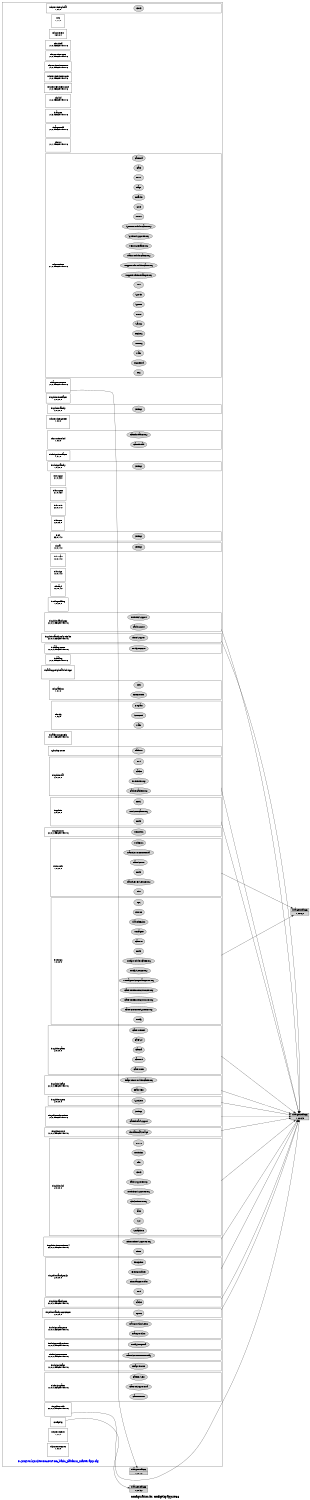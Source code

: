 digraph configuration {
    size="7.5,10";
    rankdir=LR;
    ranksep=".50 equally";
    concentrate=true;
    compound=true;
    label="\nConfiguration for configPkg/app.xe66"
  node [font=Helvetica, fontsize=14, fontcolor=black];  subgraph cluster0 {label=""; __cfg [label="D:/pxqwork/project/5G-DSP/5G_basic_platform_master/app.cfg", color=white, fontcolor=blue];
    node [font=Helvetica, fontsize=10];    subgraph cluster1 {
        label="";
        xdc_services_global__top [shape=box,label="xdc.services.global\n1,0,0,0", color=white];
        xdc_services_global__bot [shape=point,label="", style=invis];
        xdc_services_global_Clock [style=filled,fillcolor=lightgray, label="Clock"];
        xdc_services_global__top -> xdc_services_global_Clock[style=invis];
        xdc_services_global_Clock -> xdc_services_global__bot[style=invis];
    }
    subgraph cluster2 {
        label="";
        xdc__top [shape=box,label="xdc\n1,1,1,0", color=white];
        xdc__bot [shape=point,label="", style=invis];
    }
    subgraph cluster3 {
        label="";
        xdc_corevers__top [shape=box,label="xdc.corevers\n16,0,2,0", color=white];
    }
    subgraph cluster4 {
        label="";
        xdc_shelf__top [shape=box,label="xdc.shelf\n1,0,0,1550297790176", color=white];
    }
    subgraph cluster5 {
        label="";
        xdc_services_spec__top [shape=box,label="xdc.services.spec\n1,0,0,1550297790176", color=white];
    }
    subgraph cluster6 {
        label="";
        xdc_services_intern_xsr__top [shape=box,label="xdc.services.intern.xsr\n1,0,0,1550297790176", color=white];
    }
    subgraph cluster7 {
        label="";
        xdc_services_intern_gen__top [shape=box,label="xdc.services.intern.gen\n1,0,0,1550297790176", color=white];
    }
    subgraph cluster8 {
        label="";
        xdc_services_intern_cmd__top [shape=box,label="xdc.services.intern.cmd\n1,0,0,1550297790176", color=white];
    }
    subgraph cluster9 {
        label="";
        xdc_bld__top [shape=box,label="xdc.bld\n1,0,2,1550297790176", color=white];
        xdc_bld__bot [shape=point,label="", style=invis];
    }
    subgraph cluster10 {
        label="";
        ti_targets__top [shape=box,label="ti.targets\n1,0,3,1550297790176", color=white];
        ti_targets__bot [shape=point,label="", style=invis];
    }
    subgraph cluster11 {
        label="";
        ti_targets_elf__top [shape=box,label="ti.targets.elf\n1,0,0,1550297790176", color=white];
        ti_targets_elf__bot [shape=point,label="", style=invis];
    }
    subgraph cluster12 {
        label="";
        xdc_rov__top [shape=box,label="xdc.rov\n1,0,1,1550297790176", color=white];
        xdc_rov__bot [shape=point,label="", style=invis];
    }
    subgraph cluster13 {
        label="";
        xdc_runtime__top [shape=box,label="xdc.runtime\n2,1,0,1550297790176", color=white];
        xdc_runtime__bot [shape=point,label="", style=invis];
        xdc_runtime_Assert [style=filled,fillcolor=lightgray, label="Assert"];
        xdc_runtime__top -> xdc_runtime_Assert[style=invis];
        xdc_runtime_Assert -> xdc_runtime__bot[style=invis];
        xdc_runtime_Core [style=filled,fillcolor=lightgray, label="Core"];
        xdc_runtime__top -> xdc_runtime_Core[style=invis];
        xdc_runtime_Core -> xdc_runtime__bot[style=invis];
        xdc_runtime_Defaults [style=filled,fillcolor=lightgray, label="Defaults"];
        xdc_runtime__top -> xdc_runtime_Defaults[style=invis];
        xdc_runtime_Defaults -> xdc_runtime__bot[style=invis];
        xdc_runtime_Diags [style=filled,fillcolor=lightgray, label="Diags"];
        xdc_runtime__top -> xdc_runtime_Diags[style=invis];
        xdc_runtime_Diags -> xdc_runtime__bot[style=invis];
        xdc_runtime_Error [style=filled,fillcolor=lightgray, label="Error"];
        xdc_runtime__top -> xdc_runtime_Error[style=invis];
        xdc_runtime_Error -> xdc_runtime__bot[style=invis];
        xdc_runtime_Gate [style=filled,fillcolor=lightgray, label="Gate"];
        xdc_runtime__top -> xdc_runtime_Gate[style=invis];
        xdc_runtime_Gate -> xdc_runtime__bot[style=invis];
        xdc_runtime_GateNull [style=filled,fillcolor=lightgray, label="GateNull"];
        xdc_runtime__top -> xdc_runtime_GateNull[style=invis];
        xdc_runtime_GateNull -> xdc_runtime__bot[style=invis];
        xdc_runtime_Log [style=filled,fillcolor=lightgray, label="Log"];
        xdc_runtime__top -> xdc_runtime_Log[style=invis];
        xdc_runtime_Log -> xdc_runtime__bot[style=invis];
        xdc_runtime_LoggerBuf [style=filled,fillcolor=lightgray, label="LoggerBuf"];
        xdc_runtime__top -> xdc_runtime_LoggerBuf[style=invis];
        xdc_runtime_LoggerBuf -> xdc_runtime__bot[style=invis];
        xdc_runtime_Main [style=filled,fillcolor=lightgray, label="Main"];
        xdc_runtime__top -> xdc_runtime_Main[style=invis];
        xdc_runtime_Main -> xdc_runtime__bot[style=invis];
        xdc_runtime_Memory [style=filled,fillcolor=lightgray, label="Memory"];
        xdc_runtime__top -> xdc_runtime_Memory[style=invis];
        xdc_runtime_Memory -> xdc_runtime__bot[style=invis];
        xdc_runtime_Registry [style=filled,fillcolor=lightgray, label="Registry"];
        xdc_runtime__top -> xdc_runtime_Registry[style=invis];
        xdc_runtime_Registry -> xdc_runtime__bot[style=invis];
        xdc_runtime_Startup [style=filled,fillcolor=lightgray, label="Startup"];
        xdc_runtime__top -> xdc_runtime_Startup[style=invis];
        xdc_runtime_Startup -> xdc_runtime__bot[style=invis];
        xdc_runtime_Reset [style=filled,fillcolor=lightgray, label="Reset"];
        xdc_runtime__top -> xdc_runtime_Reset[style=invis];
        xdc_runtime_Reset -> xdc_runtime__bot[style=invis];
        xdc_runtime_System [style=filled,fillcolor=lightgray, label="System"];
        xdc_runtime__top -> xdc_runtime_System[style=invis];
        xdc_runtime_System -> xdc_runtime__bot[style=invis];
        xdc_runtime_SysMin [style=filled,fillcolor=lightgray, label="SysMin"];
        xdc_runtime__top -> xdc_runtime_SysMin[style=invis];
        xdc_runtime_SysMin -> xdc_runtime__bot[style=invis];
        xdc_runtime_Text [style=filled,fillcolor=lightgray, label="Text"];
        xdc_runtime__top -> xdc_runtime_Text[style=invis];
        xdc_runtime_Text -> xdc_runtime__bot[style=invis];
        xdc_runtime_LoggerBuf_TimestampProxy [style=filled,fillcolor=lightgray, label="LoggerBuf_TimestampProxy"];
        xdc_runtime__top -> xdc_runtime_LoggerBuf_TimestampProxy[style=invis];
        xdc_runtime_LoggerBuf_TimestampProxy -> xdc_runtime__bot[style=invis];
        xdc_runtime_LoggerBuf_Module_GateProxy [style=filled,fillcolor=lightgray, label="LoggerBuf_Module_GateProxy"];
        xdc_runtime__top -> xdc_runtime_LoggerBuf_Module_GateProxy[style=invis];
        xdc_runtime_LoggerBuf_Module_GateProxy -> xdc_runtime__bot[style=invis];
        xdc_runtime_Main_Module_GateProxy [style=filled,fillcolor=lightgray, label="Main_Module_GateProxy"];
        xdc_runtime__top -> xdc_runtime_Main_Module_GateProxy[style=invis];
        xdc_runtime_Main_Module_GateProxy -> xdc_runtime__bot[style=invis];
        xdc_runtime_Memory_HeapProxy [style=filled,fillcolor=lightgray, label="Memory_HeapProxy"];
        xdc_runtime__top -> xdc_runtime_Memory_HeapProxy[style=invis];
        xdc_runtime_Memory_HeapProxy -> xdc_runtime__bot[style=invis];
        xdc_runtime_System_SupportProxy [style=filled,fillcolor=lightgray, label="System_SupportProxy"];
        xdc_runtime__top -> xdc_runtime_System_SupportProxy[style=invis];
        xdc_runtime_System_SupportProxy -> xdc_runtime__bot[style=invis];
        xdc_runtime_System_Module_GateProxy [style=filled,fillcolor=lightgray, label="System_Module_GateProxy"];
        xdc_runtime__top -> xdc_runtime_System_Module_GateProxy[style=invis];
        xdc_runtime_System_Module_GateProxy -> xdc_runtime__bot[style=invis];
    }
    subgraph cluster14 {
        label="";
        ti_targets_rts6000__top [shape=box,label="ti.targets.rts6000\n1,0,0,1550297790176", color=white];
        ti_targets_rts6000__bot [shape=point,label="", style=invis];
    }
    subgraph cluster15 {
        label="";
        ti_sysbios_interfaces__top [shape=box,label="ti.sysbios.interfaces\n2,0,0,0,0", color=white];
    }
    subgraph cluster16 {
        label="";
        ti_sysbios_family__top [shape=box,label="ti.sysbios.family\n2,0,0,0,0", color=white];
        ti_sysbios_family__bot [shape=point,label="", style=invis];
        ti_sysbios_family_Settings [style=filled,fillcolor=lightgray, label="Settings"];
        ti_sysbios_family__top -> ti_sysbios_family_Settings[style=invis];
        ti_sysbios_family_Settings -> ti_sysbios_family__bot[style=invis];
    }
    subgraph cluster17 {
        label="";
        xdc_services_getset__top [shape=box,label="xdc.services.getset\n1,0,0,0", color=white];
        xdc_services_getset__bot [shape=point,label="", style=invis];
    }
    subgraph cluster18 {
        label="";
        xdc_runtime_knl__top [shape=box,label="xdc.runtime.knl\n1,0,0,0", color=white];
        xdc_runtime_knl__bot [shape=point,label="", style=invis];
        xdc_runtime_knl_GateThread [style=filled,fillcolor=lightgray, label="GateThread"];
        xdc_runtime_knl__top -> xdc_runtime_knl_GateThread[style=invis];
        xdc_runtime_knl_GateThread -> xdc_runtime_knl__bot[style=invis];
        xdc_runtime_knl_GateThread_Proxy [style=filled,fillcolor=lightgray, label="GateThread_Proxy"];
        xdc_runtime_knl__top -> xdc_runtime_knl_GateThread_Proxy[style=invis];
        xdc_runtime_knl_GateThread_Proxy -> xdc_runtime_knl__bot[style=invis];
    }
    subgraph cluster19 {
        label="";
        ti_sdo_ipc_interfaces__top [shape=box,label="ti.sdo.ipc.interfaces\n1,0,1,0", color=white];
    }
    subgraph cluster20 {
        label="";
        ti_sdo_ipc_family__top [shape=box,label="ti.sdo.ipc.family\n1,0,0,0,0", color=white];
        ti_sdo_ipc_family__bot [shape=point,label="", style=invis];
        ti_sdo_ipc_family_Settings [style=filled,fillcolor=lightgray, label="Settings"];
        ti_sdo_ipc_family__top -> ti_sdo_ipc_family_Settings[style=invis];
        ti_sdo_ipc_family_Settings -> ti_sdo_ipc_family__bot[style=invis];
    }
    subgraph cluster21 {
        label="";
        ti_drv_cppi__top [shape=box,label="ti.drv.cppi\n2,1,0,13,0", color=white];
        ti_drv_cppi__bot [shape=point,label="", style=invis];
    }
    subgraph cluster22 {
        label="";
        ti_drv_qmss__top [shape=box,label="ti.drv.qmss\n2,1,0,16,0", color=white];
        ti_drv_qmss__bot [shape=point,label="", style=invis];
    }
    subgraph cluster23 {
        label="";
        ti_drv_srio__top [shape=box,label="ti.drv.srio\n2,0,0,17,0", color=white];
        ti_drv_srio__bot [shape=point,label="", style=invis];
    }
    subgraph cluster24 {
        label="";
        ti_drv_rm__top [shape=box,label="ti.drv.rm\n2,2,0,3,0", color=white];
        ti_drv_rm__bot [shape=point,label="", style=invis];
    }
    subgraph cluster25 {
        label="";
        ti_csl__top [shape=box,label="ti.csl\n3,3,0,14,0", color=white];
        ti_csl__bot [shape=point,label="", style=invis];
        ti_csl_Settings [style=filled,fillcolor=lightgray, label="Settings"];
        ti_csl__top -> ti_csl_Settings[style=invis];
        ti_csl_Settings -> ti_csl__bot[style=invis];
    }
    subgraph cluster26 {
        label="";
        ti_osal__top [shape=box,label="ti.osal\n1,0,0,14,0", color=white];
        ti_osal__bot [shape=point,label="", style=invis];
        ti_osal_Settings [style=filled,fillcolor=lightgray, label="Settings"];
        ti_osal__top -> ti_osal_Settings[style=invis];
        ti_osal_Settings -> ti_osal__bot[style=invis];
    }
    subgraph cluster27 {
        label="";
        ti_drv_uart__top [shape=box,label="ti.drv.uart\n1,0,0,14,0", color=white];
        ti_drv_uart__bot [shape=point,label="", style=invis];
    }
    subgraph cluster28 {
        label="";
        ti_drv_i2c__top [shape=box,label="ti.drv.i2c\n1,0,0,14,0", color=white];
        ti_drv_i2c__bot [shape=point,label="", style=invis];
    }
    subgraph cluster29 {
        label="";
        ti_board__top [shape=box,label="ti.board\n1,0,10,4,0", color=white];
        ti_board__bot [shape=point,label="", style=invis];
    }
    subgraph cluster30 {
        label="";
        ti_utils_profiling__top [shape=box,label="ti.utils.profiling\n1,0,0,8,0", color=white];
        ti_utils_profiling__bot [shape=point,label="", style=invis];
    }
    subgraph cluster31 {
        label="";
        ti_sysbios_family_c62__top [shape=box,label="ti.sysbios.family.c62\n2,0,0,0,1550297790176", color=white];
        ti_sysbios_family_c62__bot [shape=point,label="", style=invis];
        ti_sysbios_family_c62_TaskSupport [style=filled,fillcolor=lightgray, label="TaskSupport"];
        ti_sysbios_family_c62__top -> ti_sysbios_family_c62_TaskSupport[style=invis];
        ti_sysbios_family_c62_TaskSupport -> ti_sysbios_family_c62__bot[style=invis];
        ti_sysbios_family_c62_IntrinsicsSupport [style=filled,fillcolor=lightgray, label="IntrinsicsSupport"];
        ti_sysbios_family_c62__top -> ti_sysbios_family_c62_IntrinsicsSupport[style=invis];
        ti_sysbios_family_c62_IntrinsicsSupport -> ti_sysbios_family_c62__bot[style=invis];
    }
    subgraph cluster32 {
        label="";
        ti_sysbios_family_c64p_tci6488__top [shape=box,label="ti.sysbios.family.c64p.tci6488\n2,0,0,0,1550297790176", color=white];
        ti_sysbios_family_c64p_tci6488__bot [shape=point,label="", style=invis];
        ti_sysbios_family_c64p_tci6488_TimerSupport [style=filled,fillcolor=lightgray, label="TimerSupport"];
        ti_sysbios_family_c64p_tci6488__top -> ti_sysbios_family_c64p_tci6488_TimerSupport[style=invis];
        ti_sysbios_family_c64p_tci6488_TimerSupport -> ti_sysbios_family_c64p_tci6488__bot[style=invis];
    }
    subgraph cluster33 {
        label="";
        ti_catalog_c6000__top [shape=box,label="ti.catalog.c6000\n1,0,0,0,1550297790176", color=white];
        ti_catalog_c6000__bot [shape=point,label="", style=invis];
        ti_catalog_c6000_TMS320C6678 [style=filled,fillcolor=lightgray, label="TMS320C6678"];
        ti_catalog_c6000__top -> ti_catalog_c6000_TMS320C6678[style=invis];
        ti_catalog_c6000_TMS320C6678 -> ti_catalog_c6000__bot[style=invis];
    }
    subgraph cluster34 {
        label="";
        ti_catalog__top [shape=box,label="ti.catalog\n1,0,0,1550297790176", color=white];
    }
    subgraph cluster35 {
        label="";
        ti_catalog_peripherals_hdvicp2__top [shape=box,label="ti.catalog.peripherals.hdvicp2\n", color=white];
        ti_catalog_peripherals_hdvicp2__bot [shape=point,label="", style=invis];
    }
    subgraph cluster36 {
        label="";
        xdc_platform__top [shape=box,label="xdc.platform\n1,0,1,0", color=white];
        xdc_platform__bot [shape=point,label="", style=invis];
        xdc_platform_ExeContext [style=filled,fillcolor=lightgray, label="ExeContext"];
        xdc_platform__top -> xdc_platform_ExeContext[style=invis];
        xdc_platform_ExeContext -> xdc_platform__bot[style=invis];
        xdc_platform_Utils [style=filled,fillcolor=lightgray, label="Utils"];
        xdc_platform__top -> xdc_platform_Utils[style=invis];
        xdc_platform_Utils -> xdc_platform__bot[style=invis];
    }
    subgraph cluster37 {
        label="";
        xdc_cfg__top [shape=box,label="xdc.cfg\n1,0,2,0", color=white];
        xdc_cfg__bot [shape=point,label="", style=invis];
        xdc_cfg_Program [style=filled,fillcolor=lightgray, label="Program"];
        xdc_cfg__top -> xdc_cfg_Program[style=invis];
        xdc_cfg_Program -> xdc_cfg__bot[style=invis];
        xdc_cfg_Main [style=filled,fillcolor=lightgray, label="Main"];
        xdc_cfg__top -> xdc_cfg_Main[style=invis];
        xdc_cfg_Main -> xdc_cfg__bot[style=invis];
        xdc_cfg_SourceDir [style=filled,fillcolor=lightgray, label="SourceDir"];
        xdc_cfg__top -> xdc_cfg_SourceDir[style=invis];
        xdc_cfg_SourceDir -> xdc_cfg__bot[style=invis];
    }
    subgraph cluster38 {
        label="";
        ti_platforms_generic__top [shape=box,label="ti.platforms.generic\n1,0,0,1,1550297790176", color=white];
        ti_platforms_generic__bot [shape=point,label="", style=invis];
    }
    subgraph cluster39 {
        label="";
        cyhc_dsp_core0__top [shape=box,label="cyhc.dsp.core0\n", color=white];
        cyhc_dsp_core0__bot [shape=point,label="", style=invis];
        cyhc_dsp_core0_Platform [style=filled,fillcolor=lightgray, label="Platform"];
        cyhc_dsp_core0__top -> cyhc_dsp_core0_Platform[style=invis];
        cyhc_dsp_core0_Platform -> cyhc_dsp_core0__bot[style=invis];
    }
    subgraph cluster40 {
        label="";
        ti_sysbios_hal__top [shape=box,label="ti.sysbios.hal\n2,0,0,0,0", color=white];
        ti_sysbios_hal__bot [shape=point,label="", style=invis];
        ti_sysbios_hal_Cache [style=filled,fillcolor=lightgray, label="Cache"];
        ti_sysbios_hal__top -> ti_sysbios_hal_Cache[style=invis];
        ti_sysbios_hal_Cache -> ti_sysbios_hal__bot[style=invis];
        ti_sysbios_hal_Hwi [style=filled,fillcolor=lightgray, label="Hwi"];
        ti_sysbios_hal__top -> ti_sysbios_hal_Hwi[style=invis];
        ti_sysbios_hal_Hwi -> ti_sysbios_hal__bot[style=invis];
        ti_sysbios_hal_Cache_CacheProxy [style=filled,fillcolor=lightgray, label="Cache_CacheProxy"];
        ti_sysbios_hal__top -> ti_sysbios_hal_Cache_CacheProxy[style=invis];
        ti_sysbios_hal_Cache_CacheProxy -> ti_sysbios_hal__bot[style=invis];
        ti_sysbios_hal_Hwi_HwiProxy [style=filled,fillcolor=lightgray, label="Hwi_HwiProxy"];
        ti_sysbios_hal__top -> ti_sysbios_hal_Hwi_HwiProxy[style=invis];
        ti_sysbios_hal_Hwi_HwiProxy -> ti_sysbios_hal__bot[style=invis];
    }
    subgraph cluster41 {
        label="";
        ti_sysbios__top [shape=box,label="ti.sysbios\n2,0,0,0,0", color=white];
        ti_sysbios__bot [shape=point,label="", style=invis];
        ti_sysbios_BIOS [style=filled,fillcolor=lightgray, label="BIOS"];
        ti_sysbios__top -> ti_sysbios_BIOS[style=invis];
        ti_sysbios_BIOS -> ti_sysbios__bot[style=invis];
        ti_sysbios_Build [style=filled,fillcolor=lightgray, label="Build"];
        ti_sysbios__top -> ti_sysbios_Build[style=invis];
        ti_sysbios_Build -> ti_sysbios__bot[style=invis];
        ti_sysbios_BIOS_RtsGateProxy [style=filled,fillcolor=lightgray, label="BIOS_RtsGateProxy"];
        ti_sysbios__top -> ti_sysbios_BIOS_RtsGateProxy[style=invis];
        ti_sysbios_BIOS_RtsGateProxy -> ti_sysbios__bot[style=invis];
    }
    subgraph cluster42 {
        label="";
        ti_sysbios_rts__top [shape=box,label="ti.sysbios.rts\n2,0,0,0,1550297790176", color=white];
        ti_sysbios_rts__bot [shape=point,label="", style=invis];
        ti_sysbios_rts_MemAlloc [style=filled,fillcolor=lightgray, label="MemAlloc"];
        ti_sysbios_rts__top -> ti_sysbios_rts_MemAlloc[style=invis];
        ti_sysbios_rts_MemAlloc -> ti_sysbios_rts__bot[style=invis];
    }
    subgraph cluster43 {
        label="";
        ti_sysbios_rts_ti__top [shape=box,label="ti.sysbios.rts.ti\n1,0,0,0,1550297790176", color=white];
        ti_sysbios_rts_ti__bot [shape=point,label="", style=invis];
        ti_sysbios_rts_ti_ThreadLocalStorage [style=filled,fillcolor=lightgray, label="ThreadLocalStorage"];
        ti_sysbios_rts_ti__top -> ti_sysbios_rts_ti_ThreadLocalStorage[style=invis];
        ti_sysbios_rts_ti_ThreadLocalStorage -> ti_sysbios_rts_ti__bot[style=invis];
    }
    subgraph cluster44 {
        label="";
        ti_sysbios_knl__top [shape=box,label="ti.sysbios.knl\n2,0,0,0,0", color=white];
        ti_sysbios_knl__bot [shape=point,label="", style=invis];
        ti_sysbios_knl_Clock [style=filled,fillcolor=lightgray, label="Clock"];
        ti_sysbios_knl__top -> ti_sysbios_knl_Clock[style=invis];
        ti_sysbios_knl_Clock -> ti_sysbios_knl__bot[style=invis];
        ti_sysbios_knl_Idle [style=filled,fillcolor=lightgray, label="Idle"];
        ti_sysbios_knl__top -> ti_sysbios_knl_Idle[style=invis];
        ti_sysbios_knl_Idle -> ti_sysbios_knl__bot[style=invis];
        ti_sysbios_knl_Intrinsics [style=filled,fillcolor=lightgray, label="Intrinsics"];
        ti_sysbios_knl__top -> ti_sysbios_knl_Intrinsics[style=invis];
        ti_sysbios_knl_Intrinsics -> ti_sysbios_knl__bot[style=invis];
        ti_sysbios_knl_Queue [style=filled,fillcolor=lightgray, label="Queue"];
        ti_sysbios_knl__top -> ti_sysbios_knl_Queue[style=invis];
        ti_sysbios_knl_Queue -> ti_sysbios_knl__bot[style=invis];
        ti_sysbios_knl_Semaphore [style=filled,fillcolor=lightgray, label="Semaphore"];
        ti_sysbios_knl__top -> ti_sysbios_knl_Semaphore[style=invis];
        ti_sysbios_knl_Semaphore -> ti_sysbios_knl__bot[style=invis];
        ti_sysbios_knl_Swi [style=filled,fillcolor=lightgray, label="Swi"];
        ti_sysbios_knl__top -> ti_sysbios_knl_Swi[style=invis];
        ti_sysbios_knl_Swi -> ti_sysbios_knl__bot[style=invis];
        ti_sysbios_knl_Task [style=filled,fillcolor=lightgray, label="Task"];
        ti_sysbios_knl__top -> ti_sysbios_knl_Task[style=invis];
        ti_sysbios_knl_Task -> ti_sysbios_knl__bot[style=invis];
        ti_sysbios_knl_Clock_TimerProxy [style=filled,fillcolor=lightgray, label="Clock_TimerProxy"];
        ti_sysbios_knl__top -> ti_sysbios_knl_Clock_TimerProxy[style=invis];
        ti_sysbios_knl_Clock_TimerProxy -> ti_sysbios_knl__bot[style=invis];
        ti_sysbios_knl_Intrinsics_SupportProxy [style=filled,fillcolor=lightgray, label="Intrinsics_SupportProxy"];
        ti_sysbios_knl__top -> ti_sysbios_knl_Intrinsics_SupportProxy[style=invis];
        ti_sysbios_knl_Intrinsics_SupportProxy -> ti_sysbios_knl__bot[style=invis];
        ti_sysbios_knl_Task_SupportProxy [style=filled,fillcolor=lightgray, label="Task_SupportProxy"];
        ti_sysbios_knl__top -> ti_sysbios_knl_Task_SupportProxy[style=invis];
        ti_sysbios_knl_Task_SupportProxy -> ti_sysbios_knl__bot[style=invis];
    }
    subgraph cluster45 {
        label="";
        ti_sysbios_timers_timer64__top [shape=box,label="ti.sysbios.timers.timer64\n2,0,0,0,1550297790176", color=white];
        ti_sysbios_timers_timer64__bot [shape=point,label="", style=invis];
        ti_sysbios_timers_timer64_Timer [style=filled,fillcolor=lightgray, label="Timer"];
        ti_sysbios_timers_timer64__top -> ti_sysbios_timers_timer64_Timer[style=invis];
        ti_sysbios_timers_timer64_Timer -> ti_sysbios_timers_timer64__bot[style=invis];
        ti_sysbios_timers_timer64_Timer_TimerSupportProxy [style=filled,fillcolor=lightgray, label="Timer_TimerSupportProxy"];
        ti_sysbios_timers_timer64__top -> ti_sysbios_timers_timer64_Timer_TimerSupportProxy[style=invis];
        ti_sysbios_timers_timer64_Timer_TimerSupportProxy -> ti_sysbios_timers_timer64__bot[style=invis];
    }
    subgraph cluster46 {
        label="";
        ti_sysbios_family_c64p__top [shape=box,label="ti.sysbios.family.c64p\n2,0,0,0,0", color=white];
        ti_sysbios_family_c64p__bot [shape=point,label="", style=invis];
        ti_sysbios_family_c64p_EventCombiner [style=filled,fillcolor=lightgray, label="EventCombiner"];
        ti_sysbios_family_c64p__top -> ti_sysbios_family_c64p_EventCombiner[style=invis];
        ti_sysbios_family_c64p_EventCombiner -> ti_sysbios_family_c64p__bot[style=invis];
        ti_sysbios_family_c64p_Exception [style=filled,fillcolor=lightgray, label="Exception"];
        ti_sysbios_family_c64p__top -> ti_sysbios_family_c64p_Exception[style=invis];
        ti_sysbios_family_c64p_Exception -> ti_sysbios_family_c64p__bot[style=invis];
        ti_sysbios_family_c64p_Hwi [style=filled,fillcolor=lightgray, label="Hwi"];
        ti_sysbios_family_c64p__top -> ti_sysbios_family_c64p_Hwi[style=invis];
        ti_sysbios_family_c64p_Hwi -> ti_sysbios_family_c64p__bot[style=invis];
        ti_sysbios_family_c64p_TimestampProvider [style=filled,fillcolor=lightgray, label="TimestampProvider"];
        ti_sysbios_family_c64p__top -> ti_sysbios_family_c64p_TimestampProvider[style=invis];
        ti_sysbios_family_c64p_TimestampProvider -> ti_sysbios_family_c64p__bot[style=invis];
    }
    subgraph cluster47 {
        label="";
        ti_sysbios_family_c66__top [shape=box,label="ti.sysbios.family.c66\n2,0,0,0,1550297790176", color=white];
        ti_sysbios_family_c66__bot [shape=point,label="", style=invis];
        ti_sysbios_family_c66_Cache [style=filled,fillcolor=lightgray, label="Cache"];
        ti_sysbios_family_c66__top -> ti_sysbios_family_c66_Cache[style=invis];
        ti_sysbios_family_c66_Cache -> ti_sysbios_family_c66__bot[style=invis];
    }
    subgraph cluster48 {
        label="";
        ti_sysbios_family_c66_tci66xx__top [shape=box,label="ti.sysbios.family.c66.tci66xx\n2,0,0,0,0", color=white];
        ti_sysbios_family_c66_tci66xx__bot [shape=point,label="", style=invis];
        ti_sysbios_family_c66_tci66xx_CpIntc [style=filled,fillcolor=lightgray, label="CpIntc"];
        ti_sysbios_family_c66_tci66xx__top -> ti_sysbios_family_c66_tci66xx_CpIntc[style=invis];
        ti_sysbios_family_c66_tci66xx_CpIntc -> ti_sysbios_family_c66_tci66xx__bot[style=invis];
    }
    subgraph cluster49 {
        label="";
        ti_sysbios_gates__top [shape=box,label="ti.sysbios.gates\n2,0,0,0,0", color=white];
        ti_sysbios_gates__bot [shape=point,label="", style=invis];
        ti_sysbios_gates_GateHwi [style=filled,fillcolor=lightgray, label="GateHwi"];
        ti_sysbios_gates__top -> ti_sysbios_gates_GateHwi[style=invis];
        ti_sysbios_gates_GateHwi -> ti_sysbios_gates__bot[style=invis];
        ti_sysbios_gates_GateAll [style=filled,fillcolor=lightgray, label="GateAll"];
        ti_sysbios_gates__top -> ti_sysbios_gates_GateAll[style=invis];
        ti_sysbios_gates_GateAll -> ti_sysbios_gates__bot[style=invis];
        ti_sysbios_gates_GateSwi [style=filled,fillcolor=lightgray, label="GateSwi"];
        ti_sysbios_gates__top -> ti_sysbios_gates_GateSwi[style=invis];
        ti_sysbios_gates_GateSwi -> ti_sysbios_gates__bot[style=invis];
        ti_sysbios_gates_GateMutexPri [style=filled,fillcolor=lightgray, label="GateMutexPri"];
        ti_sysbios_gates__top -> ti_sysbios_gates_GateMutexPri[style=invis];
        ti_sysbios_gates_GateMutexPri -> ti_sysbios_gates__bot[style=invis];
        ti_sysbios_gates_GateMutex [style=filled,fillcolor=lightgray, label="GateMutex"];
        ti_sysbios_gates__top -> ti_sysbios_gates_GateMutex[style=invis];
        ti_sysbios_gates_GateMutex -> ti_sysbios_gates__bot[style=invis];
    }
    subgraph cluster50 {
        label="";
        ti_sdo_utils__top [shape=box,label="ti.sdo.utils\n1,0,0,0,0", color=white];
        ti_sdo_utils__bot [shape=point,label="", style=invis];
        ti_sdo_utils_Build [style=filled,fillcolor=lightgray, label="Build"];
        ti_sdo_utils__top -> ti_sdo_utils_Build[style=invis];
        ti_sdo_utils_Build -> ti_sdo_utils__bot[style=invis];
        ti_sdo_utils_NameServer [style=filled,fillcolor=lightgray, label="NameServer"];
        ti_sdo_utils__top -> ti_sdo_utils_NameServer[style=invis];
        ti_sdo_utils_NameServer -> ti_sdo_utils__bot[style=invis];
        ti_sdo_utils_NameServerRemoteNull [style=filled,fillcolor=lightgray, label="NameServerRemoteNull"];
        ti_sdo_utils__top -> ti_sdo_utils_NameServerRemoteNull[style=invis];
        ti_sdo_utils_NameServerRemoteNull -> ti_sdo_utils__bot[style=invis];
        ti_sdo_utils_MultiProc [style=filled,fillcolor=lightgray, label="MultiProc"];
        ti_sdo_utils__top -> ti_sdo_utils_MultiProc[style=invis];
        ti_sdo_utils_MultiProc -> ti_sdo_utils__bot[style=invis];
        ti_sdo_utils_List [style=filled,fillcolor=lightgray, label="List"];
        ti_sdo_utils__top -> ti_sdo_utils_List[style=invis];
        ti_sdo_utils_List -> ti_sdo_utils__bot[style=invis];
        ti_sdo_utils_NameServer_SetupProxy [style=filled,fillcolor=lightgray, label="NameServer_SetupProxy"];
        ti_sdo_utils__top -> ti_sdo_utils_NameServer_SetupProxy[style=invis];
        ti_sdo_utils_NameServer_SetupProxy -> ti_sdo_utils__bot[style=invis];
    }
    subgraph cluster51 {
        label="";
        ti_sysbios_syncs__top [shape=box,label="ti.sysbios.syncs\n2,0,0,0,0", color=white];
        ti_sysbios_syncs__bot [shape=point,label="", style=invis];
        ti_sysbios_syncs_SyncSem [style=filled,fillcolor=lightgray, label="SyncSem"];
        ti_sysbios_syncs__top -> ti_sysbios_syncs_SyncSem[style=invis];
        ti_sysbios_syncs_SyncSem -> ti_sysbios_syncs__bot[style=invis];
    }
    subgraph cluster52 {
        label="";
        ti_sysbios_xdcruntime__top [shape=box,label="ti.sysbios.xdcruntime\n1,0,0,1550297790176", color=white];
        ti_sysbios_xdcruntime__bot [shape=point,label="", style=invis];
        ti_sysbios_xdcruntime_GateThreadSupport [style=filled,fillcolor=lightgray, label="GateThreadSupport"];
        ti_sysbios_xdcruntime__top -> ti_sysbios_xdcruntime_GateThreadSupport[style=invis];
        ti_sysbios_xdcruntime_GateThreadSupport -> ti_sysbios_xdcruntime__bot[style=invis];
        ti_sysbios_xdcruntime_Settings [style=filled,fillcolor=lightgray, label="Settings"];
        ti_sysbios_xdcruntime__top -> ti_sysbios_xdcruntime_Settings[style=invis];
        ti_sysbios_xdcruntime_Settings -> ti_sysbios_xdcruntime__bot[style=invis];
    }
    subgraph cluster53 {
        label="";
        ti_sysbios_heaps__top [shape=box,label="ti.sysbios.heaps\n2,0,0,0,1550297790176", color=white];
        ti_sysbios_heaps__bot [shape=point,label="", style=invis];
        ti_sysbios_heaps_HeapMem [style=filled,fillcolor=lightgray, label="HeapMem"];
        ti_sysbios_heaps__top -> ti_sysbios_heaps_HeapMem[style=invis];
        ti_sysbios_heaps_HeapMem -> ti_sysbios_heaps__bot[style=invis];
        ti_sysbios_heaps_HeapMem_Module_GateProxy [style=filled,fillcolor=lightgray, label="HeapMem_Module_GateProxy"];
        ti_sysbios_heaps__top -> ti_sysbios_heaps_HeapMem_Module_GateProxy[style=invis];
        ti_sysbios_heaps_HeapMem_Module_GateProxy -> ti_sysbios_heaps__bot[style=invis];
    }
    subgraph cluster54 {
        label="";
        ti_sysbios_utils__top [shape=box,label="ti.sysbios.utils\n2,0,0,0,1550297790176", color=white];
        ti_sysbios_utils__bot [shape=point,label="", style=invis];
    }
    subgraph cluster55 {
        label="";
        ti_sdo_ipc__top [shape=box,label="ti.sdo.ipc\n1,0,0,0,0", color=white];
        ti_sdo_ipc__bot [shape=point,label="", style=invis];
        ti_sdo_ipc_Build [style=filled,fillcolor=lightgray, label="Build"];
        ti_sdo_ipc__top -> ti_sdo_ipc_Build[style=invis];
        ti_sdo_ipc_Build -> ti_sdo_ipc__bot[style=invis];
        ti_sdo_ipc_GateMP [style=filled,fillcolor=lightgray, label="GateMP"];
        ti_sdo_ipc__top -> ti_sdo_ipc_GateMP[style=invis];
        ti_sdo_ipc_GateMP -> ti_sdo_ipc__bot[style=invis];
        ti_sdo_ipc_MessageQ [style=filled,fillcolor=lightgray, label="MessageQ"];
        ti_sdo_ipc__top -> ti_sdo_ipc_MessageQ[style=invis];
        ti_sdo_ipc_MessageQ -> ti_sdo_ipc__bot[style=invis];
        ti_sdo_ipc_SharedRegion [style=filled,fillcolor=lightgray, label="SharedRegion"];
        ti_sdo_ipc__top -> ti_sdo_ipc_SharedRegion[style=invis];
        ti_sdo_ipc_SharedRegion -> ti_sdo_ipc__bot[style=invis];
        ti_sdo_ipc_ListMP [style=filled,fillcolor=lightgray, label="ListMP"];
        ti_sdo_ipc__top -> ti_sdo_ipc_ListMP[style=invis];
        ti_sdo_ipc_ListMP -> ti_sdo_ipc__bot[style=invis];
        ti_sdo_ipc_Ipc [style=filled,fillcolor=lightgray, label="Ipc"];
        ti_sdo_ipc__top -> ti_sdo_ipc_Ipc[style=invis];
        ti_sdo_ipc_Ipc -> ti_sdo_ipc__bot[style=invis];
        ti_sdo_ipc_Notify [style=filled,fillcolor=lightgray, label="Notify"];
        ti_sdo_ipc__top -> ti_sdo_ipc_Notify[style=invis];
        ti_sdo_ipc_Notify -> ti_sdo_ipc__bot[style=invis];
        ti_sdo_ipc_GateMP_RemoteSystemProxy [style=filled,fillcolor=lightgray, label="GateMP_RemoteSystemProxy"];
        ti_sdo_ipc__top -> ti_sdo_ipc_GateMP_RemoteSystemProxy[style=invis];
        ti_sdo_ipc_GateMP_RemoteSystemProxy -> ti_sdo_ipc__bot[style=invis];
        ti_sdo_ipc_GateMP_RemoteCustom1Proxy [style=filled,fillcolor=lightgray, label="GateMP_RemoteCustom1Proxy"];
        ti_sdo_ipc__top -> ti_sdo_ipc_GateMP_RemoteCustom1Proxy[style=invis];
        ti_sdo_ipc_GateMP_RemoteCustom1Proxy -> ti_sdo_ipc__bot[style=invis];
        ti_sdo_ipc_GateMP_RemoteCustom2Proxy [style=filled,fillcolor=lightgray, label="GateMP_RemoteCustom2Proxy"];
        ti_sdo_ipc__top -> ti_sdo_ipc_GateMP_RemoteCustom2Proxy[style=invis];
        ti_sdo_ipc_GateMP_RemoteCustom2Proxy -> ti_sdo_ipc__bot[style=invis];
        ti_sdo_ipc_MessageQ_SetupTransportProxy [style=filled,fillcolor=lightgray, label="MessageQ_SetupTransportProxy"];
        ti_sdo_ipc__top -> ti_sdo_ipc_MessageQ_SetupTransportProxy[style=invis];
        ti_sdo_ipc_MessageQ_SetupTransportProxy -> ti_sdo_ipc__bot[style=invis];
        ti_sdo_ipc_Notify_SetupProxy [style=filled,fillcolor=lightgray, label="Notify_SetupProxy"];
        ti_sdo_ipc__top -> ti_sdo_ipc_Notify_SetupProxy[style=invis];
        ti_sdo_ipc_Notify_SetupProxy -> ti_sdo_ipc__bot[style=invis];
        ti_sdo_ipc_Notify_Module_GateProxy [style=filled,fillcolor=lightgray, label="Notify_Module_GateProxy"];
        ti_sdo_ipc__top -> ti_sdo_ipc_Notify_Module_GateProxy[style=invis];
        ti_sdo_ipc_Notify_Module_GateProxy -> ti_sdo_ipc__bot[style=invis];
    }
    subgraph cluster56 {
        label="";
        ti_sdo_ipc_transports__top [shape=box,label="ti.sdo.ipc.transports\n1,0,0,0,1550297790176", color=white];
        ti_sdo_ipc_transports__bot [shape=point,label="", style=invis];
        ti_sdo_ipc_transports_TransportShm [style=filled,fillcolor=lightgray, label="TransportShm"];
        ti_sdo_ipc_transports__top -> ti_sdo_ipc_transports_TransportShm[style=invis];
        ti_sdo_ipc_transports_TransportShm -> ti_sdo_ipc_transports__bot[style=invis];
        ti_sdo_ipc_transports_TransportShmSetup [style=filled,fillcolor=lightgray, label="TransportShmSetup"];
        ti_sdo_ipc_transports__top -> ti_sdo_ipc_transports_TransportShmSetup[style=invis];
        ti_sdo_ipc_transports_TransportShmSetup -> ti_sdo_ipc_transports__bot[style=invis];
    }
    subgraph cluster57 {
        label="";
        ti_sdo_ipc_notifyDrivers__top [shape=box,label="ti.sdo.ipc.notifyDrivers\n1,0,0,0,1550297790176", color=white];
        ti_sdo_ipc_notifyDrivers__bot [shape=point,label="", style=invis];
        ti_sdo_ipc_notifyDrivers_NotifySetupNull [style=filled,fillcolor=lightgray, label="NotifySetupNull"];
        ti_sdo_ipc_notifyDrivers__top -> ti_sdo_ipc_notifyDrivers_NotifySetupNull[style=invis];
        ti_sdo_ipc_notifyDrivers_NotifySetupNull -> ti_sdo_ipc_notifyDrivers__bot[style=invis];
    }
    subgraph cluster58 {
        label="";
        ti_sdo_ipc_nsremote__top [shape=box,label="ti.sdo.ipc.nsremote\n1,0,0,0,1550297790176", color=white];
        ti_sdo_ipc_nsremote__bot [shape=point,label="", style=invis];
        ti_sdo_ipc_nsremote_NameServerRemoteNotify [style=filled,fillcolor=lightgray, label="NameServerRemoteNotify"];
        ti_sdo_ipc_nsremote__top -> ti_sdo_ipc_nsremote_NameServerRemoteNotify[style=invis];
        ti_sdo_ipc_nsremote_NameServerRemoteNotify -> ti_sdo_ipc_nsremote__bot[style=invis];
    }
    subgraph cluster59 {
        label="";
        ti_sdo_ipc_heaps__top [shape=box,label="ti.sdo.ipc.heaps\n1,0,0,0,1550297790176", color=white];
        ti_sdo_ipc_heaps__bot [shape=point,label="", style=invis];
        ti_sdo_ipc_heaps_HeapMemMP [style=filled,fillcolor=lightgray, label="HeapMemMP"];
        ti_sdo_ipc_heaps__top -> ti_sdo_ipc_heaps_HeapMemMP[style=invis];
        ti_sdo_ipc_heaps_HeapMemMP -> ti_sdo_ipc_heaps__bot[style=invis];
    }
    subgraph cluster60 {
        label="";
        ti_sdo_ipc_gates__top [shape=box,label="ti.sdo.ipc.gates\n1,0,0,0,1550297790176", color=white];
        ti_sdo_ipc_gates__bot [shape=point,label="", style=invis];
        ti_sdo_ipc_gates_GateHWSem [style=filled,fillcolor=lightgray, label="GateHWSem"];
        ti_sdo_ipc_gates__top -> ti_sdo_ipc_gates_GateHWSem[style=invis];
        ti_sdo_ipc_gates_GateHWSem -> ti_sdo_ipc_gates__bot[style=invis];
        ti_sdo_ipc_gates_GatePeterson [style=filled,fillcolor=lightgray, label="GatePeterson"];
        ti_sdo_ipc_gates__top -> ti_sdo_ipc_gates_GatePeterson[style=invis];
        ti_sdo_ipc_gates_GatePeterson -> ti_sdo_ipc_gates__bot[style=invis];
        ti_sdo_ipc_gates_GateMPSupportNull [style=filled,fillcolor=lightgray, label="GateMPSupportNull"];
        ti_sdo_ipc_gates__top -> ti_sdo_ipc_gates_GateMPSupportNull[style=invis];
        ti_sdo_ipc_gates_GateMPSupportNull -> ti_sdo_ipc_gates__bot[style=invis];
    }
    subgraph cluster61 {
        label="";
        configPkg__top [shape=box,label="configPkg\n", color=white];
    }
    subgraph cluster62 {
        label="";
        xdc_services_io__top [shape=box,label="xdc.services.io\n1,0,0,0", color=white];
        xdc_services_io__bot [shape=point,label="", style=invis];
    }
    subgraph cluster63 {
        label="";
        ti_ipc_remoteproc__top [shape=box,label="ti.ipc.remoteproc\n1,0,0,0", color=white];
        ti_ipc_remoteproc__bot [shape=point,label="", style=invis];
    }
  }
  node [font=Helvetica, fontsize=10];
    ti_targets_elf_C66__1_0_8__1_2 [shape=record,label="ti.targets.elf.C66|1,0,8.1,2",style=filled, fillcolor=lightgrey];
    ti_targets_rts6000__bot -> ti_targets_elf_C66__1_0_8__1_2 [ltail=cluster14];
    ti_targets_elf_C66__1_0_8__2_5 [shape=record,label="ti.targets.elf.C66|1,0,8.2,5",style=filled, fillcolor=lightgrey];
    ti_sysbios_family_c62__bot -> ti_targets_elf_C66__1_0_8__2_5 [ltail=cluster31];
    ti_targets_elf_C66__1_0_8__2_5 [shape=record,label="ti.targets.elf.C66|1,0,8.2,5",style=filled, fillcolor=lightgrey];
    ti_sysbios_family_c64p_tci6488__bot -> ti_targets_elf_C66__1_0_8__2_5 [ltail=cluster32];
    ti_targets_elf_C66__1_0_8__2_5 [shape=record,label="ti.targets.elf.C66|1,0,8.2,5",style=filled, fillcolor=lightgrey];
    ti_sysbios_hal__bot -> ti_targets_elf_C66__1_0_8__2_5 [ltail=cluster40];
    ti_targets_elf_C66__1_0_8__2_5 [shape=record,label="ti.targets.elf.C66|1,0,8.2,5",style=filled, fillcolor=lightgrey];
    ti_sysbios__bot -> ti_targets_elf_C66__1_0_8__2_5 [ltail=cluster41];
    ti_targets_elf_C66__1_0_8__2_5 [shape=record,label="ti.targets.elf.C66|1,0,8.2,5",style=filled, fillcolor=lightgrey];
    ti_sysbios_rts_ti__bot -> ti_targets_elf_C66__1_0_8__2_5 [ltail=cluster43];
    ti_targets_elf_C66__1_0_8__2_5 [shape=record,label="ti.targets.elf.C66|1,0,8.2,5",style=filled, fillcolor=lightgrey];
    ti_sysbios_knl__bot -> ti_targets_elf_C66__1_0_8__2_5 [ltail=cluster44];
    ti_targets_elf_C66__1_0_8__2_5 [shape=record,label="ti.targets.elf.C66|1,0,8.2,5",style=filled, fillcolor=lightgrey];
    ti_sysbios_timers_timer64__bot -> ti_targets_elf_C66__1_0_8__2_5 [ltail=cluster45];
    ti_targets_elf_C66__1_0_8__2_5 [shape=record,label="ti.targets.elf.C66|1,0,8.2,5",style=filled, fillcolor=lightgrey];
    ti_sysbios_family_c64p__bot -> ti_targets_elf_C66__1_0_8__2_5 [ltail=cluster46];
    ti_targets_elf_C66__1_0_8__2_5 [shape=record,label="ti.targets.elf.C66|1,0,8.2,5",style=filled, fillcolor=lightgrey];
    ti_sysbios_family_c66__bot -> ti_targets_elf_C66__1_0_8__2_5 [ltail=cluster47];
    ti_targets_elf_C66__1_0_8__2_5 [shape=record,label="ti.targets.elf.C66|1,0,8.2,5",style=filled, fillcolor=lightgrey];
    ti_sysbios_family_c66_tci66xx__bot -> ti_targets_elf_C66__1_0_8__2_5 [ltail=cluster48];
    ti_targets_elf_C66__1_0_8__2_5 [shape=record,label="ti.targets.elf.C66|1,0,8.2,5",style=filled, fillcolor=lightgrey];
    ti_sysbios_gates__bot -> ti_targets_elf_C66__1_0_8__2_5 [ltail=cluster49];
    ti_targets_elf_C66__1_0_8__2_2 [shape=record,label="ti.targets.elf.C66|1,0,8.2,2",style=filled, fillcolor=lightgrey];
    ti_sdo_utils__bot -> ti_targets_elf_C66__1_0_8__2_2 [ltail=cluster50];
    ti_targets_elf_C66__1_0_8__2_5 [shape=record,label="ti.targets.elf.C66|1,0,8.2,5",style=filled, fillcolor=lightgrey];
    ti_sysbios_syncs__bot -> ti_targets_elf_C66__1_0_8__2_5 [ltail=cluster51];
    ti_targets_elf_C66__1_0_8__2_5 [shape=record,label="ti.targets.elf.C66|1,0,8.2,5",style=filled, fillcolor=lightgrey];
    ti_sysbios_xdcruntime__bot -> ti_targets_elf_C66__1_0_8__2_5 [ltail=cluster52];
    ti_targets_elf_C66__1_0_8__2_5 [shape=record,label="ti.targets.elf.C66|1,0,8.2,5",style=filled, fillcolor=lightgrey];
    ti_sysbios_heaps__bot -> ti_targets_elf_C66__1_0_8__2_5 [ltail=cluster53];
    ti_targets_elf_C66__1_0_8__2_5 [shape=record,label="ti.targets.elf.C66|1,0,8.2,5",style=filled, fillcolor=lightgrey];
    ti_sysbios_utils__bot -> ti_targets_elf_C66__1_0_8__2_5 [ltail=cluster54];
    ti_targets_elf_C66__1_0_8__2_2 [shape=record,label="ti.targets.elf.C66|1,0,8.2,2",style=filled, fillcolor=lightgrey];
    ti_sdo_ipc__bot -> ti_targets_elf_C66__1_0_8__2_2 [ltail=cluster55];
    ti_targets_elf_C66__1_0_8__3_2 [shape=record,label="ti.targets.elf.C66|1,0,8.3,2",style=filled, fillcolor=lightgrey];
    configPkg__top -> ti_targets_elf_C66__1_0_8__3_2 [ltail=cluster61];
}
